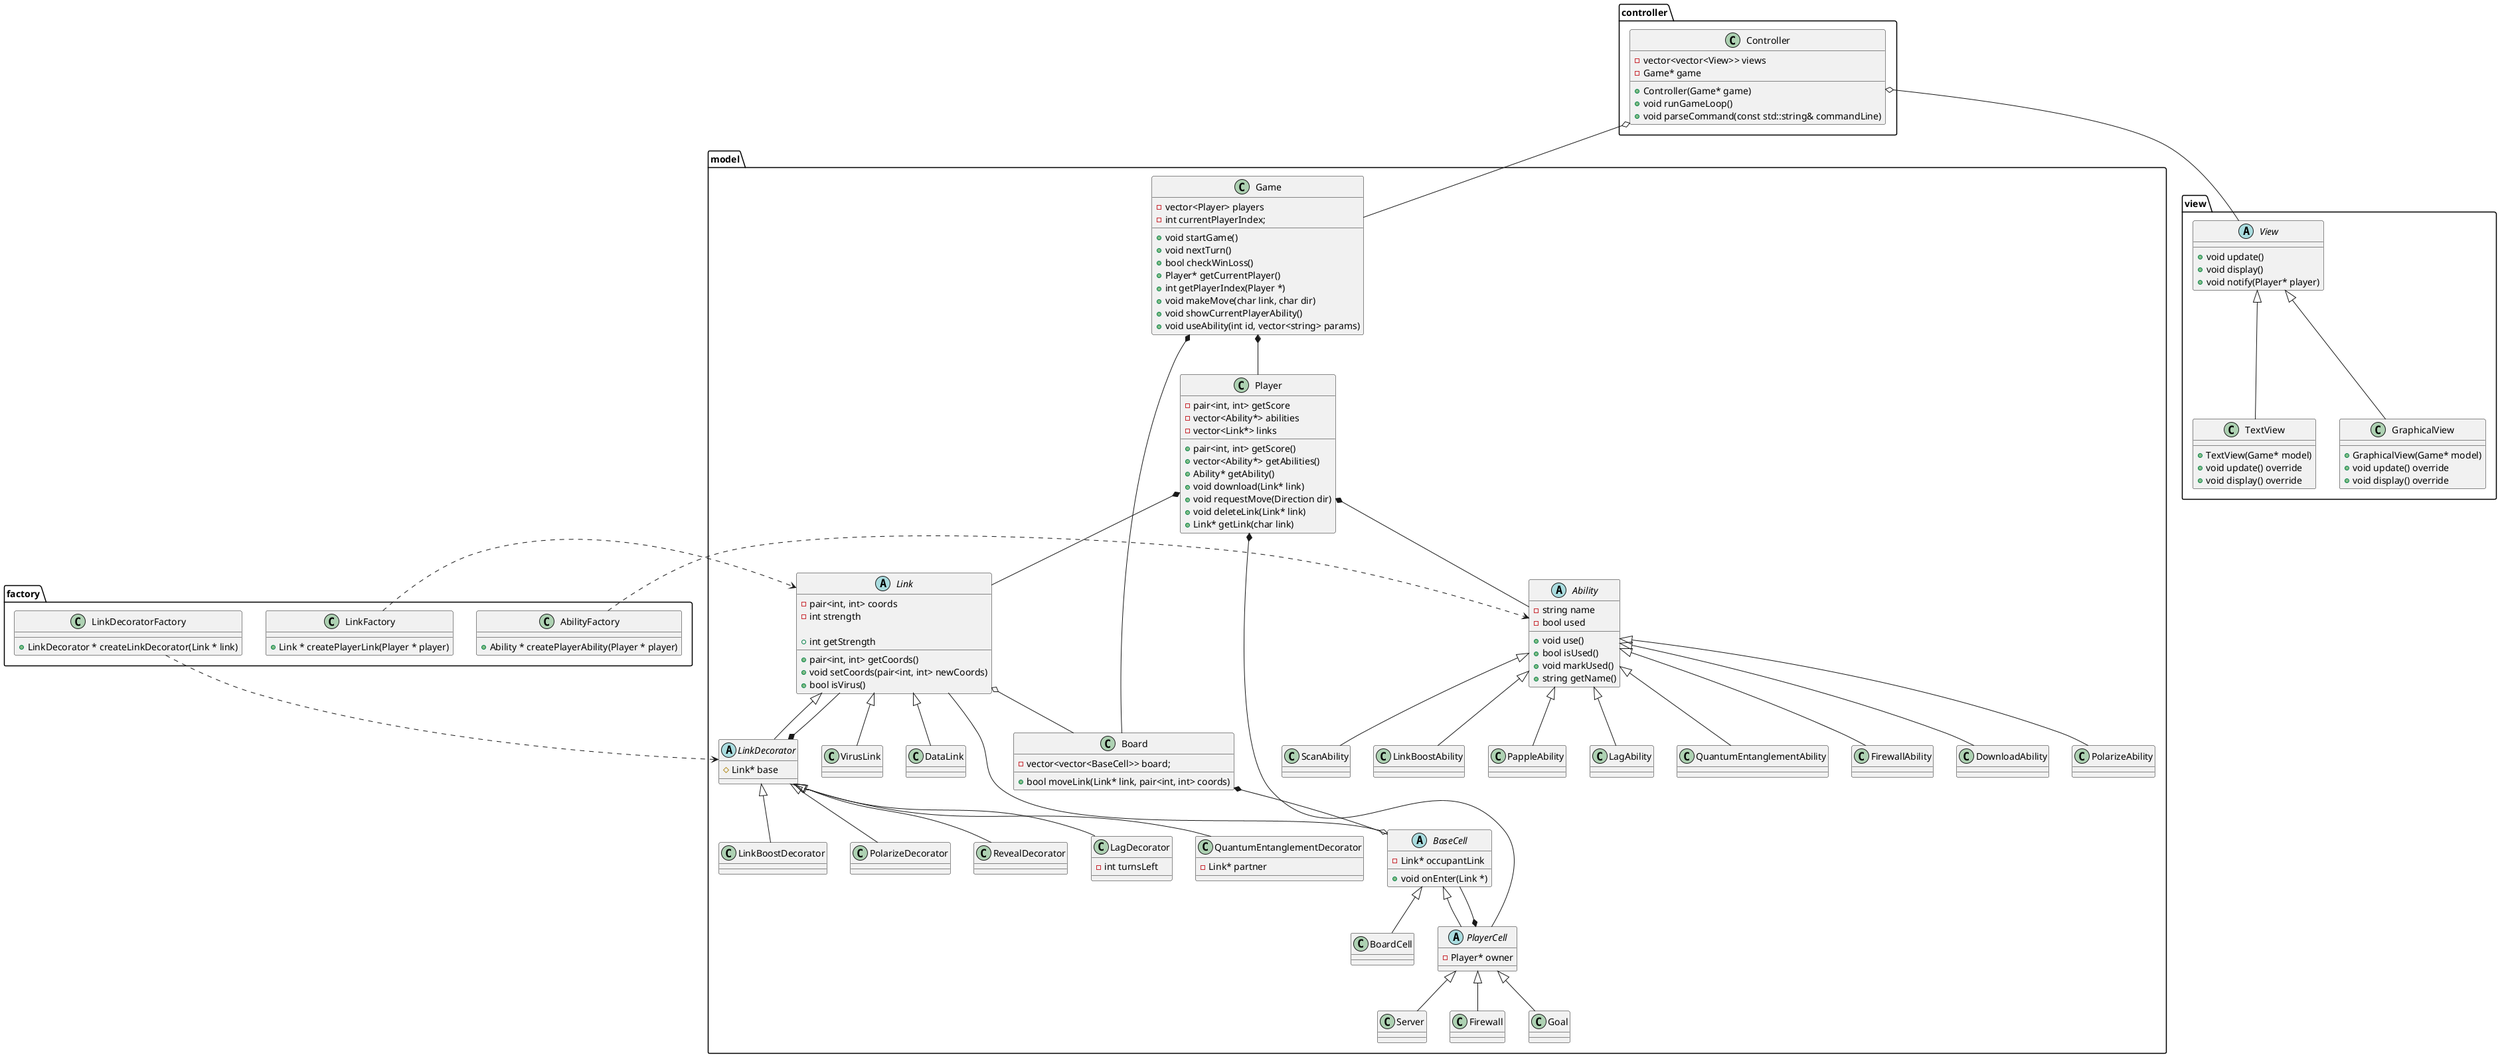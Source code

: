 @startuml

' --- Model Classes ---
package "model" {
    class Game {
      - vector<Player> players
      - int currentPlayerIndex;

      + void startGame()
      + void nextTurn()
      + bool checkWinLoss()
      + Player* getCurrentPlayer()
      + int getPlayerIndex(Player *)
      + void makeMove(char link, char dir)
      + void showCurrentPlayerAbility()
      + void useAbility(int id, vector<string> params)
    }

    class Board {
      - vector<vector<BaseCell>> board;

      + bool moveLink(Link* link, pair<int, int> coords)
    }

    abstract class BaseCell {
      - Link* occupantLink

      + void onEnter(Link *)
    }

    class BoardCell {
    }

    abstract class PlayerCell {
      - Player* owner
    }

    class Server {
    }

    class Firewall {
    }

    class Goal {
    }

    class Player {
      - pair<int, int> getScore
      - vector<Ability*> abilities
      - vector<Link*> links

      + pair<int, int> getScore()
      + vector<Ability*> getAbilities()
      + Ability* getAbility()
      + void download(Link* link)
      + void requestMove(Direction dir)
      + void deleteLink(Link* link)
      + Link* getLink(char link)
    }

    abstract class Link {
      - pair<int, int> coords
      - int strength 

      + pair<int, int> getCoords()
      + void setCoords(pair<int, int> newCoords)
      + int getStrength
      + bool isVirus()
    }

    class VirusLink {
    }

    class DataLink {
    }

    abstract class LinkDecorator {
      # Link* base 
    }

    class LinkBoostDecorator {
    }

    class PolarizeDecorator {
    }

    class RevealDecorator {
    }

    class LagDecorator {
      - int turnsLeft
    }

    class QuantumEntanglementDecorator {
      - Link* partner
    }

    abstract class Ability {
        - string name
        - bool used

        + void use()
        + bool isUsed()
        + void markUsed()
        + string getName()
    }

    class FirewallAbility {
    }

    class DownloadAbility {
    }

    class PolarizeAbility {
    }

    class ScanAbility {
    }

    class LinkBoostAbility {
    }

    class PappleAbility {
    }

    class LagAbility {
    }

    class QuantumEntanglementAbility {
    }
}

' --- View Classes ---
package "view" {
    abstract class View {
        + void update()
        + void display()
        + void notify(Player* player)
    }

    class TextView {
        + TextView(Game* model)
        + void update() override
        + void display() override
    }

    class GraphicalView {
        + GraphicalView(Game* model)
        + void update() override
        + void display() override
    }
}

' --- Controller Class ---
package "controller" {
    class Controller {
        - vector<vector<View>> views
        - Game* game

        + Controller(Game* game)
        + void runGameLoop()
        + void parseCommand(const std::string& commandLine)
    }
}

' --- Factory Classes ---
package "factory" {
    class LinkFactory {
      + Link * createPlayerLink(Player * player)
    }

    class AbilityFactory {
      + Ability * createPlayerAbility(Player * player)
    }

    class LinkDecoratorFactory {
      + LinkDecorator * createLinkDecorator(Link * link)
    }
}


' --- Relationships ---

Game *-- Board
Game *-- Player

Board *-- BaseCell
BaseCell o-- Link

Player *-- Ability
Player *--  Link

Link o-- Board

Player *--  PlayerCell
PlayerCell *-- BaseCell

BaseCell <|-- BoardCell
BaseCell <|-- PlayerCell
PlayerCell <|-- Server 
PlayerCell <|-- Firewall 
PlayerCell <|-- Goal

Link <|-- VirusLink
Link <|-- DataLink
Link <|-- LinkDecorator

LinkDecorator <|-- LinkBoostDecorator
LinkDecorator <|-- PolarizeDecorator
LinkDecorator <|-- RevealDecorator
LinkDecorator <|-- LagDecorator
LinkDecorator <|-- QuantumEntanglementDecorator

Ability <|-- FirewallAbility
Ability <|-- DownloadAbility
Ability <|-- PolarizeAbility
Ability <|-- ScanAbility
Ability <|-- LinkBoostAbility
Ability <|-- PappleAbility
Ability <|-- LagAbility
Ability <|-- QuantumEntanglementAbility

LinkDecorator *-- Link

View <|-- TextView
View <|-- GraphicalView

Controller o-- Game 
Controller o-- View

LinkFactory .> Link
AbilityFactory .> Ability
LinkDecoratorFactory .> LinkDecorator

@enduml
